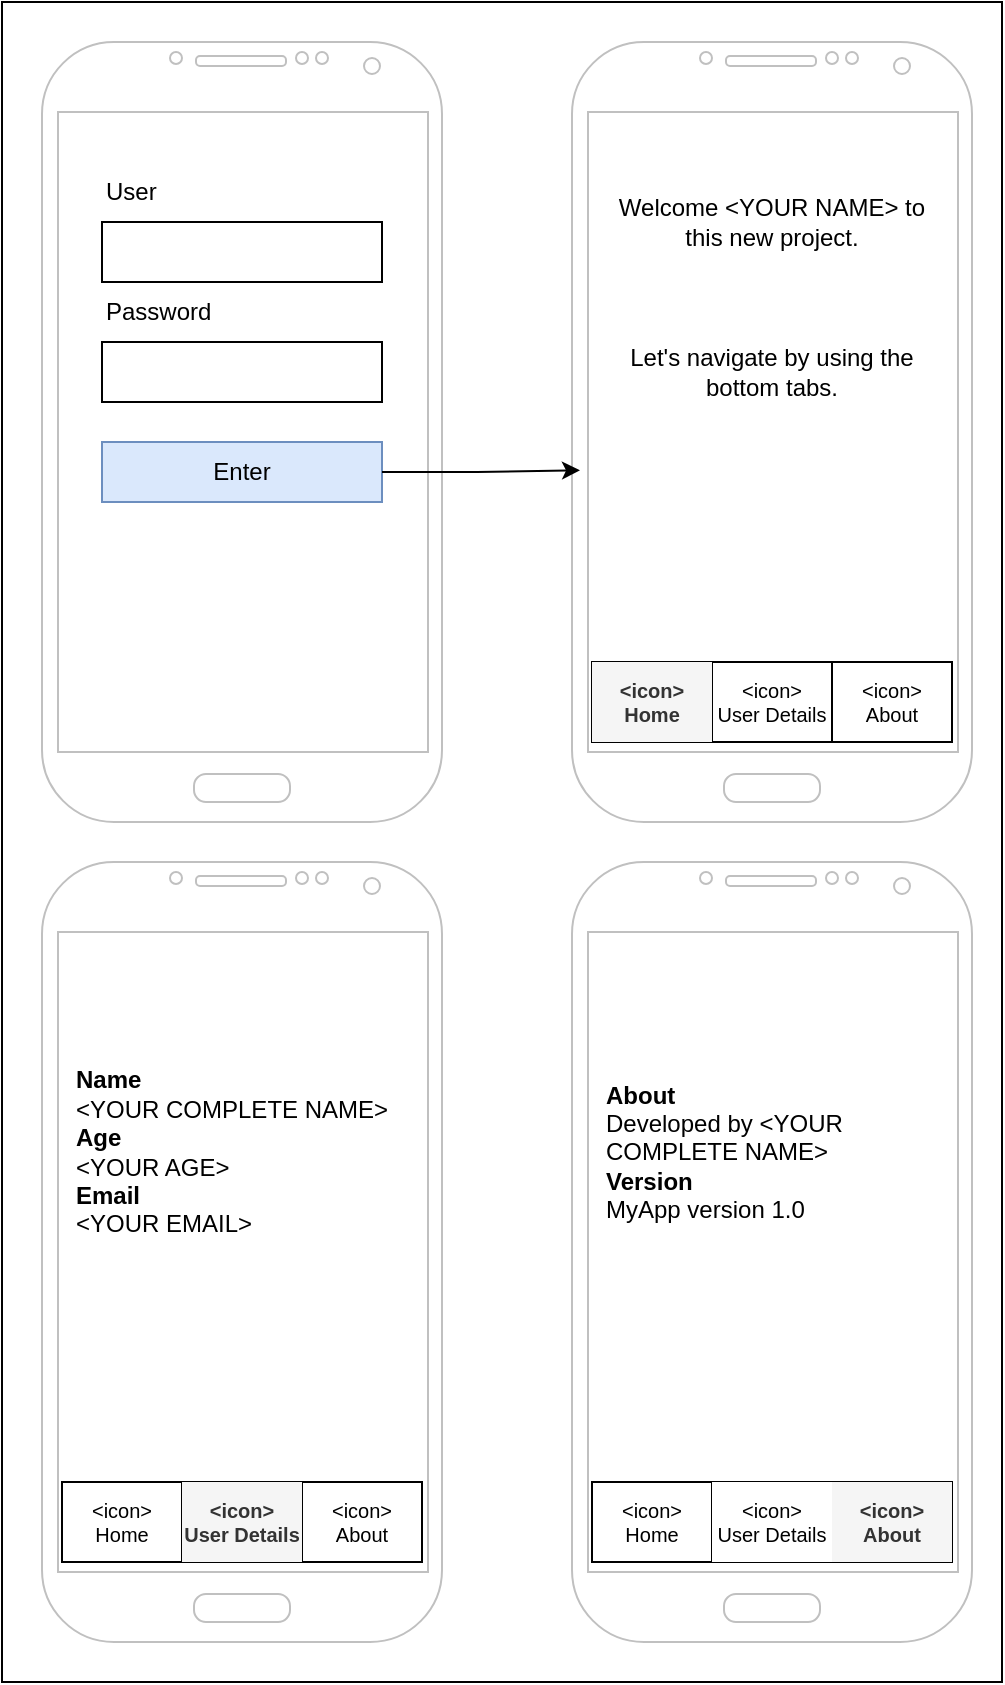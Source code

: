 <mxfile version="23.1.5" type="device">
  <diagram name="Page-1" id="Aw9oe8vOEeQzOmV9QsDD">
    <mxGraphModel dx="1363" dy="963" grid="1" gridSize="10" guides="1" tooltips="1" connect="1" arrows="1" fold="1" page="1" pageScale="1" pageWidth="850" pageHeight="1100" math="0" shadow="0">
      <root>
        <mxCell id="0" />
        <mxCell id="1" parent="0" />
        <mxCell id="EnEed_4CpaiW1BAmx-FP-1" value="" style="rounded=0;whiteSpace=wrap;html=1;" vertex="1" parent="1">
          <mxGeometry x="40" y="110" width="500" height="840" as="geometry" />
        </mxCell>
        <mxCell id="pA_ewfYiIkWrYzlfJd9I-6" value="" style="verticalLabelPosition=bottom;verticalAlign=top;html=1;shadow=0;dashed=0;strokeWidth=1;shape=mxgraph.android.phone2;strokeColor=#c0c0c0;" parent="1" vertex="1">
          <mxGeometry x="60" y="130" width="200" height="390" as="geometry" />
        </mxCell>
        <mxCell id="aH4c5Wjg07KuohovG9cp-1" value="" style="rounded=0;whiteSpace=wrap;html=1;" parent="1" vertex="1">
          <mxGeometry x="90" y="220" width="140" height="30" as="geometry" />
        </mxCell>
        <mxCell id="aH4c5Wjg07KuohovG9cp-2" value="User" style="text;html=1;align=left;verticalAlign=middle;whiteSpace=wrap;rounded=0;" parent="1" vertex="1">
          <mxGeometry x="90" y="190" width="60" height="30" as="geometry" />
        </mxCell>
        <mxCell id="aH4c5Wjg07KuohovG9cp-3" value="" style="rounded=0;whiteSpace=wrap;html=1;" parent="1" vertex="1">
          <mxGeometry x="90" y="280" width="140" height="30" as="geometry" />
        </mxCell>
        <mxCell id="aH4c5Wjg07KuohovG9cp-4" value="Password" style="text;html=1;align=left;verticalAlign=middle;whiteSpace=wrap;rounded=0;" parent="1" vertex="1">
          <mxGeometry x="90" y="250" width="60" height="30" as="geometry" />
        </mxCell>
        <mxCell id="aH4c5Wjg07KuohovG9cp-5" value="Enter" style="rounded=0;whiteSpace=wrap;html=1;fillColor=#dae8fc;strokeColor=#6c8ebf;" parent="1" vertex="1">
          <mxGeometry x="90" y="330" width="140" height="30" as="geometry" />
        </mxCell>
        <mxCell id="aH4c5Wjg07KuohovG9cp-6" value="" style="verticalLabelPosition=bottom;verticalAlign=top;html=1;shadow=0;dashed=0;strokeWidth=1;shape=mxgraph.android.phone2;strokeColor=#c0c0c0;" parent="1" vertex="1">
          <mxGeometry x="325" y="130" width="200" height="390" as="geometry" />
        </mxCell>
        <mxCell id="aH4c5Wjg07KuohovG9cp-7" style="edgeStyle=orthogonalEdgeStyle;rounded=0;orthogonalLoop=1;jettySize=auto;html=1;entryX=0.02;entryY=0.549;entryDx=0;entryDy=0;entryPerimeter=0;" parent="1" source="aH4c5Wjg07KuohovG9cp-5" target="aH4c5Wjg07KuohovG9cp-6" edge="1">
          <mxGeometry relative="1" as="geometry" />
        </mxCell>
        <mxCell id="aH4c5Wjg07KuohovG9cp-9" value="" style="shape=table;startSize=0;container=1;collapsible=0;childLayout=tableLayout;fontSize=14;" parent="1" vertex="1">
          <mxGeometry x="335" y="440" width="180" height="40" as="geometry" />
        </mxCell>
        <mxCell id="aH4c5Wjg07KuohovG9cp-10" value="" style="shape=tableRow;horizontal=0;startSize=0;swimlaneHead=0;swimlaneBody=0;strokeColor=inherit;top=0;left=0;bottom=0;right=0;collapsible=0;dropTarget=0;fillColor=none;points=[[0,0.5],[1,0.5]];portConstraint=eastwest;fontSize=16;" parent="aH4c5Wjg07KuohovG9cp-9" vertex="1">
          <mxGeometry width="180" height="40" as="geometry" />
        </mxCell>
        <mxCell id="aH4c5Wjg07KuohovG9cp-11" value="&amp;lt;icon&amp;gt;&lt;br&gt;Home" style="shape=partialRectangle;html=1;whiteSpace=wrap;connectable=0;strokeColor=#666666;overflow=hidden;fillColor=#f5f5f5;top=0;left=0;bottom=0;right=0;pointerEvents=1;fontSize=10;fontStyle=1;fontColor=#333333;" parent="aH4c5Wjg07KuohovG9cp-10" vertex="1">
          <mxGeometry width="60" height="40" as="geometry">
            <mxRectangle width="60" height="40" as="alternateBounds" />
          </mxGeometry>
        </mxCell>
        <mxCell id="aH4c5Wjg07KuohovG9cp-12" value="&amp;lt;icon&amp;gt;&lt;br&gt;User Details" style="shape=partialRectangle;html=1;whiteSpace=wrap;connectable=0;strokeColor=inherit;overflow=hidden;fillColor=none;top=0;left=0;bottom=0;right=0;pointerEvents=1;fontSize=10;" parent="aH4c5Wjg07KuohovG9cp-10" vertex="1">
          <mxGeometry x="60" width="60" height="40" as="geometry">
            <mxRectangle width="60" height="40" as="alternateBounds" />
          </mxGeometry>
        </mxCell>
        <mxCell id="aH4c5Wjg07KuohovG9cp-22" value="&amp;lt;icon&amp;gt;&lt;br&gt;About" style="shape=partialRectangle;html=1;whiteSpace=wrap;connectable=0;strokeColor=inherit;overflow=hidden;fillColor=none;top=0;left=0;bottom=0;right=0;pointerEvents=1;fontSize=10;" parent="aH4c5Wjg07KuohovG9cp-10" vertex="1">
          <mxGeometry x="120" width="60" height="40" as="geometry">
            <mxRectangle width="60" height="40" as="alternateBounds" />
          </mxGeometry>
        </mxCell>
        <mxCell id="aH4c5Wjg07KuohovG9cp-25" value="Welcome &amp;lt;YOUR NAME&amp;gt; to this new project." style="text;html=1;align=center;verticalAlign=middle;whiteSpace=wrap;rounded=0;" parent="1" vertex="1">
          <mxGeometry x="340" y="190" width="170" height="60" as="geometry" />
        </mxCell>
        <mxCell id="aH4c5Wjg07KuohovG9cp-26" value="Let&#39;s navigate by using the bottom tabs." style="text;html=1;align=center;verticalAlign=middle;whiteSpace=wrap;rounded=0;" parent="1" vertex="1">
          <mxGeometry x="340" y="265" width="170" height="60" as="geometry" />
        </mxCell>
        <mxCell id="aH4c5Wjg07KuohovG9cp-35" value="" style="verticalLabelPosition=bottom;verticalAlign=top;html=1;shadow=0;dashed=0;strokeWidth=1;shape=mxgraph.android.phone2;strokeColor=#c0c0c0;" parent="1" vertex="1">
          <mxGeometry x="60" y="540" width="200" height="390" as="geometry" />
        </mxCell>
        <mxCell id="aH4c5Wjg07KuohovG9cp-36" value="" style="shape=table;startSize=0;container=1;collapsible=0;childLayout=tableLayout;fontSize=14;" parent="1" vertex="1">
          <mxGeometry x="70" y="850" width="180" height="40" as="geometry" />
        </mxCell>
        <mxCell id="aH4c5Wjg07KuohovG9cp-37" value="" style="shape=tableRow;horizontal=0;startSize=0;swimlaneHead=0;swimlaneBody=0;strokeColor=inherit;top=0;left=0;bottom=0;right=0;collapsible=0;dropTarget=0;fillColor=none;points=[[0,0.5],[1,0.5]];portConstraint=eastwest;fontSize=16;" parent="aH4c5Wjg07KuohovG9cp-36" vertex="1">
          <mxGeometry width="180" height="40" as="geometry" />
        </mxCell>
        <mxCell id="aH4c5Wjg07KuohovG9cp-38" value="&amp;lt;icon&amp;gt;&lt;br&gt;Home" style="shape=partialRectangle;html=1;whiteSpace=wrap;connectable=0;strokeColor=inherit;overflow=hidden;fillColor=none;top=0;left=0;bottom=0;right=0;pointerEvents=1;fontSize=10;fontStyle=0" parent="aH4c5Wjg07KuohovG9cp-37" vertex="1">
          <mxGeometry width="60" height="40" as="geometry">
            <mxRectangle width="60" height="40" as="alternateBounds" />
          </mxGeometry>
        </mxCell>
        <mxCell id="aH4c5Wjg07KuohovG9cp-39" value="&amp;lt;icon&amp;gt;&lt;br&gt;User Details" style="shape=partialRectangle;html=1;whiteSpace=wrap;connectable=0;strokeColor=#666666;overflow=hidden;fillColor=#f5f5f5;top=0;left=0;bottom=0;right=0;pointerEvents=1;fontSize=10;fontStyle=1;fontColor=#333333;" parent="aH4c5Wjg07KuohovG9cp-37" vertex="1">
          <mxGeometry x="60" width="60" height="40" as="geometry">
            <mxRectangle width="60" height="40" as="alternateBounds" />
          </mxGeometry>
        </mxCell>
        <mxCell id="aH4c5Wjg07KuohovG9cp-40" value="&amp;lt;icon&amp;gt;&lt;br&gt;About" style="shape=partialRectangle;html=1;whiteSpace=wrap;connectable=0;strokeColor=inherit;overflow=hidden;fillColor=none;top=0;left=0;bottom=0;right=0;pointerEvents=1;fontSize=10;" parent="aH4c5Wjg07KuohovG9cp-37" vertex="1">
          <mxGeometry x="120" width="60" height="40" as="geometry">
            <mxRectangle width="60" height="40" as="alternateBounds" />
          </mxGeometry>
        </mxCell>
        <mxCell id="aH4c5Wjg07KuohovG9cp-41" value="&lt;b&gt;Name&lt;/b&gt;&lt;br&gt;&lt;div style=&quot;&quot;&gt;&lt;span style=&quot;background-color: initial;&quot;&gt;&amp;lt;YOUR COMPLETE NAME&amp;gt;&lt;/span&gt;&lt;/div&gt;&lt;div style=&quot;&quot;&gt;&lt;b style=&quot;border-color: var(--border-color);&quot;&gt;Age&lt;/b&gt;&lt;br style=&quot;border-color: var(--border-color);&quot;&gt;&lt;div style=&quot;border-color: var(--border-color);&quot;&gt;&amp;lt;YOUR AGE&amp;gt;&lt;/div&gt;&lt;div style=&quot;border-color: var(--border-color);&quot;&gt;&lt;b style=&quot;border-color: var(--border-color);&quot;&gt;Email&lt;/b&gt;&lt;br style=&quot;border-color: var(--border-color);&quot;&gt;&lt;div style=&quot;border-color: var(--border-color);&quot;&gt;&amp;lt;YOUR EMAIL&amp;gt;&lt;/div&gt;&lt;/div&gt;&lt;/div&gt;" style="text;html=1;align=left;verticalAlign=middle;whiteSpace=wrap;rounded=0;spacing=2;" parent="1" vertex="1">
          <mxGeometry x="75" y="600" width="170" height="170" as="geometry" />
        </mxCell>
        <mxCell id="aH4c5Wjg07KuohovG9cp-50" value="" style="verticalLabelPosition=bottom;verticalAlign=top;html=1;shadow=0;dashed=0;strokeWidth=1;shape=mxgraph.android.phone2;strokeColor=#c0c0c0;" parent="1" vertex="1">
          <mxGeometry x="325" y="540" width="200" height="390" as="geometry" />
        </mxCell>
        <mxCell id="aH4c5Wjg07KuohovG9cp-51" value="" style="shape=table;startSize=0;container=1;collapsible=0;childLayout=tableLayout;fontSize=14;" parent="1" vertex="1">
          <mxGeometry x="335" y="850" width="180" height="40" as="geometry" />
        </mxCell>
        <mxCell id="aH4c5Wjg07KuohovG9cp-52" value="" style="shape=tableRow;horizontal=0;startSize=0;swimlaneHead=0;swimlaneBody=0;strokeColor=inherit;top=0;left=0;bottom=0;right=0;collapsible=0;dropTarget=0;fillColor=none;points=[[0,0.5],[1,0.5]];portConstraint=eastwest;fontSize=16;" parent="aH4c5Wjg07KuohovG9cp-51" vertex="1">
          <mxGeometry width="180" height="40" as="geometry" />
        </mxCell>
        <mxCell id="aH4c5Wjg07KuohovG9cp-53" value="&amp;lt;icon&amp;gt;&lt;br&gt;Home" style="shape=partialRectangle;html=1;whiteSpace=wrap;connectable=0;strokeColor=inherit;overflow=hidden;fillColor=none;top=0;left=0;bottom=0;right=0;pointerEvents=1;fontSize=10;fontStyle=0" parent="aH4c5Wjg07KuohovG9cp-52" vertex="1">
          <mxGeometry width="60" height="40" as="geometry">
            <mxRectangle width="60" height="40" as="alternateBounds" />
          </mxGeometry>
        </mxCell>
        <mxCell id="aH4c5Wjg07KuohovG9cp-54" value="&amp;lt;icon&amp;gt;&lt;br&gt;User Details" style="shape=partialRectangle;html=1;whiteSpace=wrap;connectable=0;overflow=hidden;top=0;left=0;bottom=0;right=0;pointerEvents=1;fontSize=10;fontStyle=0;" parent="aH4c5Wjg07KuohovG9cp-52" vertex="1">
          <mxGeometry x="60" width="60" height="40" as="geometry">
            <mxRectangle width="60" height="40" as="alternateBounds" />
          </mxGeometry>
        </mxCell>
        <mxCell id="aH4c5Wjg07KuohovG9cp-55" value="&amp;lt;icon&amp;gt;&lt;br&gt;About" style="shape=partialRectangle;html=1;whiteSpace=wrap;connectable=0;strokeColor=#666666;overflow=hidden;fillColor=#f5f5f5;top=0;left=0;bottom=0;right=0;pointerEvents=1;fontSize=10;fontStyle=1;fontColor=#333333;" parent="aH4c5Wjg07KuohovG9cp-52" vertex="1">
          <mxGeometry x="120" width="60" height="40" as="geometry">
            <mxRectangle width="60" height="40" as="alternateBounds" />
          </mxGeometry>
        </mxCell>
        <mxCell id="aH4c5Wjg07KuohovG9cp-56" value="&lt;b&gt;About&lt;/b&gt;&lt;br&gt;&lt;div style=&quot;&quot;&gt;&lt;span style=&quot;background-color: initial;&quot;&gt;Developed by &amp;lt;YOUR COMPLETE NAME&amp;gt;&lt;/span&gt;&lt;/div&gt;&lt;div style=&quot;&quot;&gt;&lt;b style=&quot;border-color: var(--border-color);&quot;&gt;Version&lt;/b&gt;&lt;br style=&quot;border-color: var(--border-color);&quot;&gt;&lt;div style=&quot;border-color: var(--border-color);&quot;&gt;MyApp version 1.0&lt;/div&gt;&lt;/div&gt;" style="text;html=1;align=left;verticalAlign=middle;whiteSpace=wrap;rounded=0;spacing=2;" parent="1" vertex="1">
          <mxGeometry x="340" y="600" width="170" height="170" as="geometry" />
        </mxCell>
      </root>
    </mxGraphModel>
  </diagram>
</mxfile>

